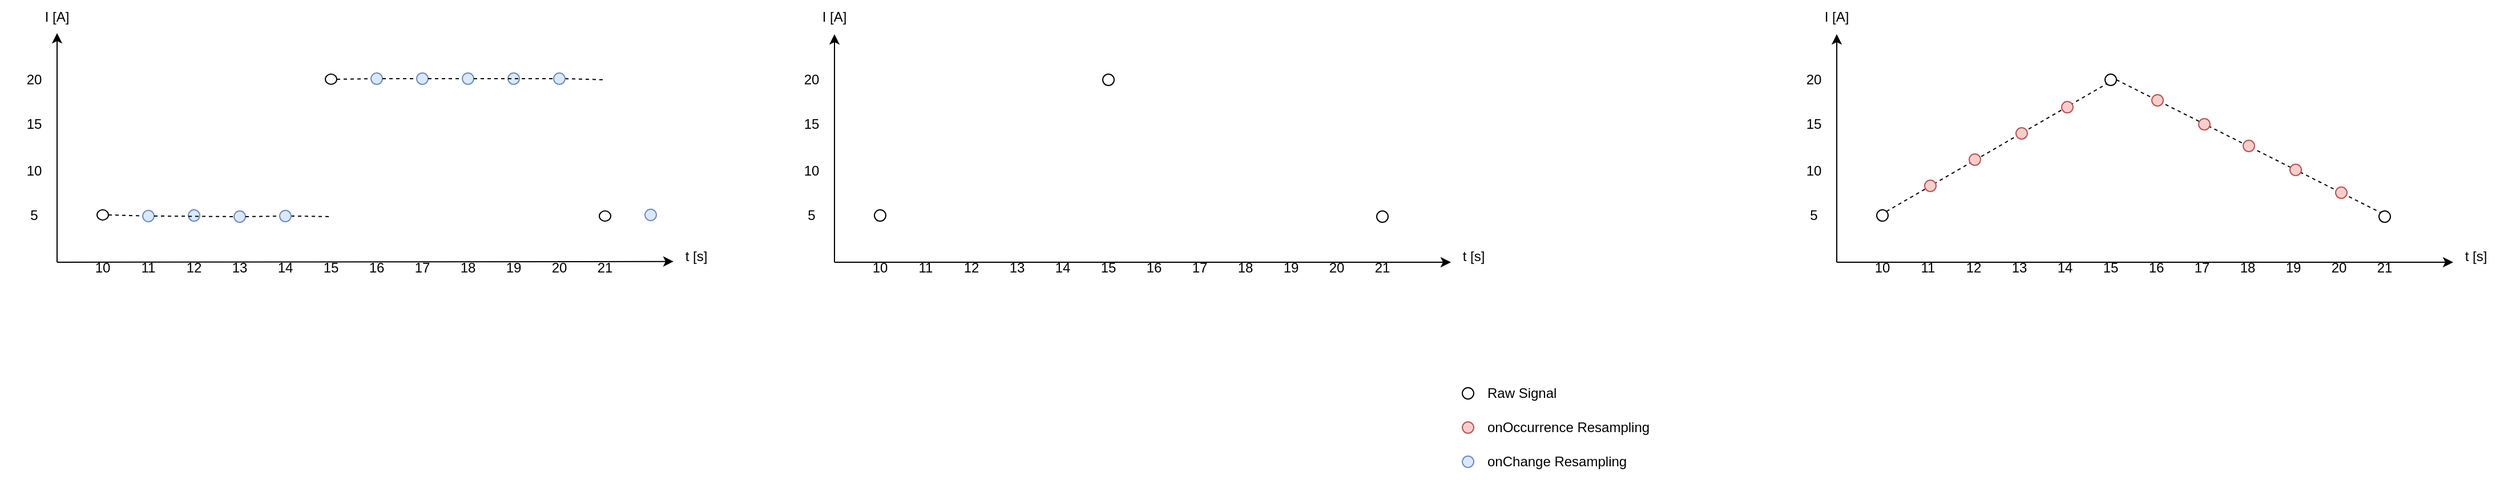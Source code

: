<mxfile version="22.1.5" type="github">
  <diagram name="Page-1" id="HYkiShV2VrJbUAuxeLT7">
    <mxGraphModel dx="3713" dy="1607" grid="1" gridSize="10" guides="1" tooltips="1" connect="1" arrows="1" fold="1" page="1" pageScale="1" pageWidth="850" pageHeight="1100" math="0" shadow="0">
      <root>
        <mxCell id="0" />
        <mxCell id="1" parent="0" />
        <mxCell id="PX_0uPSoruJ7fTe1sDxT-1" value="" style="endArrow=classic;html=1;rounded=0;entryX=0.5;entryY=1;entryDx=0;entryDy=0;" edge="1" parent="1" target="PX_0uPSoruJ7fTe1sDxT-4">
          <mxGeometry width="50" height="50" relative="1" as="geometry">
            <mxPoint x="80" y="480" as="sourcePoint" />
            <mxPoint x="80" y="400" as="targetPoint" />
          </mxGeometry>
        </mxCell>
        <mxCell id="PX_0uPSoruJ7fTe1sDxT-2" value="" style="endArrow=classic;html=1;rounded=0;entryX=0;entryY=0.667;entryDx=0;entryDy=0;entryPerimeter=0;" edge="1" parent="1" target="PX_0uPSoruJ7fTe1sDxT-5">
          <mxGeometry width="50" height="50" relative="1" as="geometry">
            <mxPoint x="80" y="480" as="sourcePoint" />
            <mxPoint x="240" y="480" as="targetPoint" />
          </mxGeometry>
        </mxCell>
        <mxCell id="PX_0uPSoruJ7fTe1sDxT-4" value="I [A]" style="text;html=1;strokeColor=none;fillColor=none;align=center;verticalAlign=middle;whiteSpace=wrap;rounded=0;" vertex="1" parent="1">
          <mxGeometry x="50" y="250" width="60" height="30" as="geometry" />
        </mxCell>
        <mxCell id="PX_0uPSoruJ7fTe1sDxT-5" value="t [s]" style="text;html=1;strokeColor=none;fillColor=none;align=center;verticalAlign=middle;whiteSpace=wrap;rounded=0;" vertex="1" parent="1">
          <mxGeometry x="620" y="460" width="40" height="30" as="geometry" />
        </mxCell>
        <mxCell id="PX_0uPSoruJ7fTe1sDxT-7" value="" style="ellipse;whiteSpace=wrap;html=1;aspect=fixed;" vertex="1" parent="1">
          <mxGeometry x="115" y="434" width="10" height="10" as="geometry" />
        </mxCell>
        <mxCell id="PX_0uPSoruJ7fTe1sDxT-8" value="10" style="text;html=1;strokeColor=none;fillColor=none;align=center;verticalAlign=middle;whiteSpace=wrap;rounded=0;" vertex="1" parent="1">
          <mxGeometry x="90" y="470" width="60" height="30" as="geometry" />
        </mxCell>
        <mxCell id="PX_0uPSoruJ7fTe1sDxT-9" value="11" style="text;html=1;strokeColor=none;fillColor=none;align=center;verticalAlign=middle;whiteSpace=wrap;rounded=0;" vertex="1" parent="1">
          <mxGeometry x="130" y="470" width="60" height="30" as="geometry" />
        </mxCell>
        <mxCell id="PX_0uPSoruJ7fTe1sDxT-10" value="12" style="text;html=1;strokeColor=none;fillColor=none;align=center;verticalAlign=middle;whiteSpace=wrap;rounded=0;" vertex="1" parent="1">
          <mxGeometry x="170" y="470" width="60" height="30" as="geometry" />
        </mxCell>
        <mxCell id="PX_0uPSoruJ7fTe1sDxT-11" value="13" style="text;html=1;strokeColor=none;fillColor=none;align=center;verticalAlign=middle;whiteSpace=wrap;rounded=0;" vertex="1" parent="1">
          <mxGeometry x="210" y="470" width="60" height="30" as="geometry" />
        </mxCell>
        <mxCell id="PX_0uPSoruJ7fTe1sDxT-12" value="14" style="text;html=1;strokeColor=none;fillColor=none;align=center;verticalAlign=middle;whiteSpace=wrap;rounded=0;" vertex="1" parent="1">
          <mxGeometry x="250" y="470" width="60" height="30" as="geometry" />
        </mxCell>
        <mxCell id="PX_0uPSoruJ7fTe1sDxT-13" value="15" style="text;html=1;strokeColor=none;fillColor=none;align=center;verticalAlign=middle;whiteSpace=wrap;rounded=0;" vertex="1" parent="1">
          <mxGeometry x="290" y="470" width="60" height="30" as="geometry" />
        </mxCell>
        <mxCell id="PX_0uPSoruJ7fTe1sDxT-14" value="16" style="text;html=1;strokeColor=none;fillColor=none;align=center;verticalAlign=middle;whiteSpace=wrap;rounded=0;" vertex="1" parent="1">
          <mxGeometry x="330" y="470" width="60" height="30" as="geometry" />
        </mxCell>
        <mxCell id="PX_0uPSoruJ7fTe1sDxT-15" value="17" style="text;html=1;strokeColor=none;fillColor=none;align=center;verticalAlign=middle;whiteSpace=wrap;rounded=0;" vertex="1" parent="1">
          <mxGeometry x="370" y="470" width="60" height="30" as="geometry" />
        </mxCell>
        <mxCell id="PX_0uPSoruJ7fTe1sDxT-16" value="18" style="text;html=1;strokeColor=none;fillColor=none;align=center;verticalAlign=middle;whiteSpace=wrap;rounded=0;" vertex="1" parent="1">
          <mxGeometry x="410" y="470" width="60" height="30" as="geometry" />
        </mxCell>
        <mxCell id="PX_0uPSoruJ7fTe1sDxT-17" value="19" style="text;html=1;strokeColor=none;fillColor=none;align=center;verticalAlign=middle;whiteSpace=wrap;rounded=0;" vertex="1" parent="1">
          <mxGeometry x="450" y="470" width="60" height="30" as="geometry" />
        </mxCell>
        <mxCell id="PX_0uPSoruJ7fTe1sDxT-18" value="20" style="text;html=1;strokeColor=none;fillColor=none;align=center;verticalAlign=middle;whiteSpace=wrap;rounded=0;" vertex="1" parent="1">
          <mxGeometry x="490" y="470" width="60" height="30" as="geometry" />
        </mxCell>
        <mxCell id="PX_0uPSoruJ7fTe1sDxT-19" value="21" style="text;html=1;strokeColor=none;fillColor=none;align=center;verticalAlign=middle;whiteSpace=wrap;rounded=0;" vertex="1" parent="1">
          <mxGeometry x="530" y="470" width="60" height="30" as="geometry" />
        </mxCell>
        <mxCell id="PX_0uPSoruJ7fTe1sDxT-20" value="" style="ellipse;whiteSpace=wrap;html=1;aspect=fixed;" vertex="1" parent="1">
          <mxGeometry x="315" y="315" width="10" height="10" as="geometry" />
        </mxCell>
        <mxCell id="PX_0uPSoruJ7fTe1sDxT-21" value="" style="ellipse;whiteSpace=wrap;html=1;aspect=fixed;" vertex="1" parent="1">
          <mxGeometry x="555" y="435" width="10" height="10" as="geometry" />
        </mxCell>
        <mxCell id="PX_0uPSoruJ7fTe1sDxT-22" value="" style="ellipse;whiteSpace=wrap;html=1;aspect=fixed;fontStyle=1" vertex="1" parent="1">
          <mxGeometry x="630" y="590" width="10" height="10" as="geometry" />
        </mxCell>
        <mxCell id="PX_0uPSoruJ7fTe1sDxT-23" value="Raw Signal" style="text;html=1;align=left;verticalAlign=middle;resizable=0;points=[];autosize=1;strokeColor=none;fillColor=none;" vertex="1" parent="1">
          <mxGeometry x="650" y="580" width="80" height="30" as="geometry" />
        </mxCell>
        <mxCell id="PX_0uPSoruJ7fTe1sDxT-91" value="" style="ellipse;whiteSpace=wrap;html=1;aspect=fixed;fillColor=#f8cecc;strokeColor=#b85450;" vertex="1" parent="1">
          <mxGeometry x="630" y="620" width="10" height="10" as="geometry" />
        </mxCell>
        <mxCell id="PX_0uPSoruJ7fTe1sDxT-93" value="5" style="text;html=1;strokeColor=none;fillColor=none;align=center;verticalAlign=middle;whiteSpace=wrap;rounded=0;" vertex="1" parent="1">
          <mxGeometry x="30" y="424" width="60" height="30" as="geometry" />
        </mxCell>
        <mxCell id="PX_0uPSoruJ7fTe1sDxT-94" value="10" style="text;html=1;strokeColor=none;fillColor=none;align=center;verticalAlign=middle;whiteSpace=wrap;rounded=0;" vertex="1" parent="1">
          <mxGeometry x="30" y="385" width="60" height="30" as="geometry" />
        </mxCell>
        <mxCell id="PX_0uPSoruJ7fTe1sDxT-95" value="15" style="text;html=1;strokeColor=none;fillColor=none;align=center;verticalAlign=middle;whiteSpace=wrap;rounded=0;" vertex="1" parent="1">
          <mxGeometry x="30" y="344" width="60" height="30" as="geometry" />
        </mxCell>
        <mxCell id="PX_0uPSoruJ7fTe1sDxT-96" value="20" style="text;html=1;strokeColor=none;fillColor=none;align=center;verticalAlign=middle;whiteSpace=wrap;rounded=0;" vertex="1" parent="1">
          <mxGeometry x="30" y="305" width="60" height="30" as="geometry" />
        </mxCell>
        <mxCell id="PX_0uPSoruJ7fTe1sDxT-122" value="" style="endArrow=classic;html=1;rounded=0;entryX=0.5;entryY=1;entryDx=0;entryDy=0;" edge="1" parent="1" target="PX_0uPSoruJ7fTe1sDxT-124">
          <mxGeometry width="50" height="50" relative="1" as="geometry">
            <mxPoint x="958" y="480" as="sourcePoint" />
            <mxPoint x="958" y="400" as="targetPoint" />
          </mxGeometry>
        </mxCell>
        <mxCell id="PX_0uPSoruJ7fTe1sDxT-123" value="" style="endArrow=classic;html=1;rounded=0;entryX=0;entryY=0.667;entryDx=0;entryDy=0;entryPerimeter=0;" edge="1" parent="1" target="PX_0uPSoruJ7fTe1sDxT-125">
          <mxGeometry width="50" height="50" relative="1" as="geometry">
            <mxPoint x="958" y="480" as="sourcePoint" />
            <mxPoint x="1118" y="480" as="targetPoint" />
          </mxGeometry>
        </mxCell>
        <mxCell id="PX_0uPSoruJ7fTe1sDxT-124" value="I [A]" style="text;html=1;strokeColor=none;fillColor=none;align=center;verticalAlign=middle;whiteSpace=wrap;rounded=0;" vertex="1" parent="1">
          <mxGeometry x="928" y="250" width="60" height="30" as="geometry" />
        </mxCell>
        <mxCell id="PX_0uPSoruJ7fTe1sDxT-125" value="t [s]" style="text;html=1;strokeColor=none;fillColor=none;align=center;verticalAlign=middle;whiteSpace=wrap;rounded=0;" vertex="1" parent="1">
          <mxGeometry x="1498" y="460" width="40" height="30" as="geometry" />
        </mxCell>
        <mxCell id="PX_0uPSoruJ7fTe1sDxT-126" value="" style="ellipse;whiteSpace=wrap;html=1;aspect=fixed;" vertex="1" parent="1">
          <mxGeometry x="993" y="434" width="10" height="10" as="geometry" />
        </mxCell>
        <mxCell id="PX_0uPSoruJ7fTe1sDxT-127" value="10" style="text;html=1;strokeColor=none;fillColor=none;align=center;verticalAlign=middle;whiteSpace=wrap;rounded=0;" vertex="1" parent="1">
          <mxGeometry x="968" y="470" width="60" height="30" as="geometry" />
        </mxCell>
        <mxCell id="PX_0uPSoruJ7fTe1sDxT-128" value="11" style="text;html=1;strokeColor=none;fillColor=none;align=center;verticalAlign=middle;whiteSpace=wrap;rounded=0;" vertex="1" parent="1">
          <mxGeometry x="1008" y="470" width="60" height="30" as="geometry" />
        </mxCell>
        <mxCell id="PX_0uPSoruJ7fTe1sDxT-129" value="12" style="text;html=1;strokeColor=none;fillColor=none;align=center;verticalAlign=middle;whiteSpace=wrap;rounded=0;" vertex="1" parent="1">
          <mxGeometry x="1048" y="470" width="60" height="30" as="geometry" />
        </mxCell>
        <mxCell id="PX_0uPSoruJ7fTe1sDxT-130" value="13" style="text;html=1;strokeColor=none;fillColor=none;align=center;verticalAlign=middle;whiteSpace=wrap;rounded=0;" vertex="1" parent="1">
          <mxGeometry x="1088" y="470" width="60" height="30" as="geometry" />
        </mxCell>
        <mxCell id="PX_0uPSoruJ7fTe1sDxT-131" value="14" style="text;html=1;strokeColor=none;fillColor=none;align=center;verticalAlign=middle;whiteSpace=wrap;rounded=0;" vertex="1" parent="1">
          <mxGeometry x="1128" y="470" width="60" height="30" as="geometry" />
        </mxCell>
        <mxCell id="PX_0uPSoruJ7fTe1sDxT-132" value="15" style="text;html=1;strokeColor=none;fillColor=none;align=center;verticalAlign=middle;whiteSpace=wrap;rounded=0;" vertex="1" parent="1">
          <mxGeometry x="1168" y="470" width="60" height="30" as="geometry" />
        </mxCell>
        <mxCell id="PX_0uPSoruJ7fTe1sDxT-133" value="16" style="text;html=1;strokeColor=none;fillColor=none;align=center;verticalAlign=middle;whiteSpace=wrap;rounded=0;" vertex="1" parent="1">
          <mxGeometry x="1208" y="470" width="60" height="30" as="geometry" />
        </mxCell>
        <mxCell id="PX_0uPSoruJ7fTe1sDxT-134" value="17" style="text;html=1;strokeColor=none;fillColor=none;align=center;verticalAlign=middle;whiteSpace=wrap;rounded=0;" vertex="1" parent="1">
          <mxGeometry x="1248" y="470" width="60" height="30" as="geometry" />
        </mxCell>
        <mxCell id="PX_0uPSoruJ7fTe1sDxT-135" value="18" style="text;html=1;strokeColor=none;fillColor=none;align=center;verticalAlign=middle;whiteSpace=wrap;rounded=0;" vertex="1" parent="1">
          <mxGeometry x="1288" y="470" width="60" height="30" as="geometry" />
        </mxCell>
        <mxCell id="PX_0uPSoruJ7fTe1sDxT-136" value="19" style="text;html=1;strokeColor=none;fillColor=none;align=center;verticalAlign=middle;whiteSpace=wrap;rounded=0;" vertex="1" parent="1">
          <mxGeometry x="1328" y="470" width="60" height="30" as="geometry" />
        </mxCell>
        <mxCell id="PX_0uPSoruJ7fTe1sDxT-137" value="20" style="text;html=1;strokeColor=none;fillColor=none;align=center;verticalAlign=middle;whiteSpace=wrap;rounded=0;" vertex="1" parent="1">
          <mxGeometry x="1368" y="470" width="60" height="30" as="geometry" />
        </mxCell>
        <mxCell id="PX_0uPSoruJ7fTe1sDxT-138" value="21" style="text;html=1;strokeColor=none;fillColor=none;align=center;verticalAlign=middle;whiteSpace=wrap;rounded=0;" vertex="1" parent="1">
          <mxGeometry x="1408" y="470" width="60" height="30" as="geometry" />
        </mxCell>
        <mxCell id="PX_0uPSoruJ7fTe1sDxT-139" value="" style="ellipse;whiteSpace=wrap;html=1;aspect=fixed;" vertex="1" parent="1">
          <mxGeometry x="1193" y="315" width="10" height="10" as="geometry" />
        </mxCell>
        <mxCell id="PX_0uPSoruJ7fTe1sDxT-140" value="" style="ellipse;whiteSpace=wrap;html=1;aspect=fixed;" vertex="1" parent="1">
          <mxGeometry x="1433" y="435" width="10" height="10" as="geometry" />
        </mxCell>
        <mxCell id="PX_0uPSoruJ7fTe1sDxT-141" value="5" style="text;html=1;strokeColor=none;fillColor=none;align=center;verticalAlign=middle;whiteSpace=wrap;rounded=0;" vertex="1" parent="1">
          <mxGeometry x="908" y="424" width="60" height="30" as="geometry" />
        </mxCell>
        <mxCell id="PX_0uPSoruJ7fTe1sDxT-142" value="10" style="text;html=1;strokeColor=none;fillColor=none;align=center;verticalAlign=middle;whiteSpace=wrap;rounded=0;" vertex="1" parent="1">
          <mxGeometry x="908" y="385" width="60" height="30" as="geometry" />
        </mxCell>
        <mxCell id="PX_0uPSoruJ7fTe1sDxT-143" value="15" style="text;html=1;strokeColor=none;fillColor=none;align=center;verticalAlign=middle;whiteSpace=wrap;rounded=0;" vertex="1" parent="1">
          <mxGeometry x="908" y="344" width="60" height="30" as="geometry" />
        </mxCell>
        <mxCell id="PX_0uPSoruJ7fTe1sDxT-144" value="20" style="text;html=1;strokeColor=none;fillColor=none;align=center;verticalAlign=middle;whiteSpace=wrap;rounded=0;" vertex="1" parent="1">
          <mxGeometry x="908" y="305" width="60" height="30" as="geometry" />
        </mxCell>
        <mxCell id="PX_0uPSoruJ7fTe1sDxT-145" value="" style="endArrow=none;html=1;rounded=0;exitX=1;exitY=0;exitDx=0;exitDy=0;entryX=0;entryY=1;entryDx=0;entryDy=0;dashed=1;" edge="1" parent="1" source="PX_0uPSoruJ7fTe1sDxT-126" target="PX_0uPSoruJ7fTe1sDxT-139">
          <mxGeometry width="50" height="50" relative="1" as="geometry">
            <mxPoint x="1020" y="370" as="sourcePoint" />
            <mxPoint x="1070" y="320" as="targetPoint" />
          </mxGeometry>
        </mxCell>
        <mxCell id="PX_0uPSoruJ7fTe1sDxT-146" value="" style="endArrow=none;html=1;rounded=0;exitX=1;exitY=0.5;exitDx=0;exitDy=0;entryX=0;entryY=0;entryDx=0;entryDy=0;dashed=1;" edge="1" parent="1" source="PX_0uPSoruJ7fTe1sDxT-139" target="PX_0uPSoruJ7fTe1sDxT-140">
          <mxGeometry width="50" height="50" relative="1" as="geometry">
            <mxPoint x="1260" y="400" as="sourcePoint" />
            <mxPoint x="1310" y="350" as="targetPoint" />
          </mxGeometry>
        </mxCell>
        <mxCell id="PX_0uPSoruJ7fTe1sDxT-147" value="" style="ellipse;whiteSpace=wrap;html=1;aspect=fixed;fillColor=#f8cecc;strokeColor=#b85450;" vertex="1" parent="1">
          <mxGeometry x="1035" y="408" width="10" height="10" as="geometry" />
        </mxCell>
        <mxCell id="PX_0uPSoruJ7fTe1sDxT-148" value="" style="ellipse;whiteSpace=wrap;html=1;aspect=fixed;fillColor=#f8cecc;strokeColor=#b85450;" vertex="1" parent="1">
          <mxGeometry x="1074" y="385" width="10" height="10" as="geometry" />
        </mxCell>
        <mxCell id="PX_0uPSoruJ7fTe1sDxT-149" value="" style="ellipse;whiteSpace=wrap;html=1;aspect=fixed;fillColor=#f8cecc;strokeColor=#b85450;" vertex="1" parent="1">
          <mxGeometry x="1115" y="362" width="10" height="10" as="geometry" />
        </mxCell>
        <mxCell id="PX_0uPSoruJ7fTe1sDxT-150" value="" style="ellipse;whiteSpace=wrap;html=1;aspect=fixed;fillColor=#f8cecc;strokeColor=#b85450;" vertex="1" parent="1">
          <mxGeometry x="1155" y="339" width="10" height="10" as="geometry" />
        </mxCell>
        <mxCell id="PX_0uPSoruJ7fTe1sDxT-151" value="" style="ellipse;whiteSpace=wrap;html=1;aspect=fixed;fillColor=#f8cecc;strokeColor=#b85450;" vertex="1" parent="1">
          <mxGeometry x="1234" y="333" width="10" height="10" as="geometry" />
        </mxCell>
        <mxCell id="PX_0uPSoruJ7fTe1sDxT-152" value="" style="ellipse;whiteSpace=wrap;html=1;aspect=fixed;fillColor=#f8cecc;strokeColor=#b85450;" vertex="1" parent="1">
          <mxGeometry x="1275" y="354" width="10" height="10" as="geometry" />
        </mxCell>
        <mxCell id="PX_0uPSoruJ7fTe1sDxT-153" value="" style="ellipse;whiteSpace=wrap;html=1;aspect=fixed;fillColor=#f8cecc;strokeColor=#b85450;" vertex="1" parent="1">
          <mxGeometry x="1314" y="373" width="10" height="10" as="geometry" />
        </mxCell>
        <mxCell id="PX_0uPSoruJ7fTe1sDxT-154" value="" style="ellipse;whiteSpace=wrap;html=1;aspect=fixed;fillColor=#f8cecc;strokeColor=#b85450;" vertex="1" parent="1">
          <mxGeometry x="1355" y="394" width="10" height="10" as="geometry" />
        </mxCell>
        <mxCell id="PX_0uPSoruJ7fTe1sDxT-155" value="" style="ellipse;whiteSpace=wrap;html=1;aspect=fixed;fillColor=#f8cecc;strokeColor=#b85450;" vertex="1" parent="1">
          <mxGeometry x="1395" y="414" width="10" height="10" as="geometry" />
        </mxCell>
        <mxCell id="PX_0uPSoruJ7fTe1sDxT-156" value="" style="endArrow=classic;html=1;rounded=0;entryX=0.5;entryY=1;entryDx=0;entryDy=0;" edge="1" parent="1" target="PX_0uPSoruJ7fTe1sDxT-158">
          <mxGeometry width="50" height="50" relative="1" as="geometry">
            <mxPoint x="-601" y="480" as="sourcePoint" />
            <mxPoint x="-601" y="400" as="targetPoint" />
          </mxGeometry>
        </mxCell>
        <mxCell id="PX_0uPSoruJ7fTe1sDxT-157" value="" style="endArrow=classic;html=1;rounded=0;entryX=0;entryY=0.667;entryDx=0;entryDy=0;entryPerimeter=0;" edge="1" parent="1" target="PX_0uPSoruJ7fTe1sDxT-159">
          <mxGeometry width="50" height="50" relative="1" as="geometry">
            <mxPoint x="-601" y="480" as="sourcePoint" />
            <mxPoint x="-441" y="480" as="targetPoint" />
          </mxGeometry>
        </mxCell>
        <mxCell id="PX_0uPSoruJ7fTe1sDxT-158" value="I [A]" style="text;html=1;strokeColor=none;fillColor=none;align=center;verticalAlign=middle;whiteSpace=wrap;rounded=0;" vertex="1" parent="1">
          <mxGeometry x="-631" y="250" width="60" height="29" as="geometry" />
        </mxCell>
        <mxCell id="PX_0uPSoruJ7fTe1sDxT-159" value="t [s]" style="text;html=1;strokeColor=none;fillColor=none;align=center;verticalAlign=middle;whiteSpace=wrap;rounded=0;" vertex="1" parent="1">
          <mxGeometry x="-61" y="460" width="40" height="29" as="geometry" />
        </mxCell>
        <mxCell id="PX_0uPSoruJ7fTe1sDxT-160" value="" style="ellipse;whiteSpace=wrap;html=1;aspect=fixed;" vertex="1" parent="1">
          <mxGeometry x="-566" y="434" width="10" height="9" as="geometry" />
        </mxCell>
        <mxCell id="PX_0uPSoruJ7fTe1sDxT-161" value="10" style="text;html=1;strokeColor=none;fillColor=none;align=center;verticalAlign=middle;whiteSpace=wrap;rounded=0;" vertex="1" parent="1">
          <mxGeometry x="-591" y="470" width="60" height="29" as="geometry" />
        </mxCell>
        <mxCell id="PX_0uPSoruJ7fTe1sDxT-162" value="11" style="text;html=1;strokeColor=none;fillColor=none;align=center;verticalAlign=middle;whiteSpace=wrap;rounded=0;" vertex="1" parent="1">
          <mxGeometry x="-551" y="470" width="60" height="29" as="geometry" />
        </mxCell>
        <mxCell id="PX_0uPSoruJ7fTe1sDxT-163" value="12" style="text;html=1;strokeColor=none;fillColor=none;align=center;verticalAlign=middle;whiteSpace=wrap;rounded=0;" vertex="1" parent="1">
          <mxGeometry x="-511" y="470" width="60" height="29" as="geometry" />
        </mxCell>
        <mxCell id="PX_0uPSoruJ7fTe1sDxT-164" value="13" style="text;html=1;strokeColor=none;fillColor=none;align=center;verticalAlign=middle;whiteSpace=wrap;rounded=0;" vertex="1" parent="1">
          <mxGeometry x="-471" y="470" width="60" height="29" as="geometry" />
        </mxCell>
        <mxCell id="PX_0uPSoruJ7fTe1sDxT-165" value="14" style="text;html=1;strokeColor=none;fillColor=none;align=center;verticalAlign=middle;whiteSpace=wrap;rounded=0;" vertex="1" parent="1">
          <mxGeometry x="-431" y="470" width="60" height="29" as="geometry" />
        </mxCell>
        <mxCell id="PX_0uPSoruJ7fTe1sDxT-166" value="15" style="text;html=1;strokeColor=none;fillColor=none;align=center;verticalAlign=middle;whiteSpace=wrap;rounded=0;" vertex="1" parent="1">
          <mxGeometry x="-391" y="470" width="60" height="29" as="geometry" />
        </mxCell>
        <mxCell id="PX_0uPSoruJ7fTe1sDxT-167" value="16" style="text;html=1;strokeColor=none;fillColor=none;align=center;verticalAlign=middle;whiteSpace=wrap;rounded=0;" vertex="1" parent="1">
          <mxGeometry x="-351" y="470" width="60" height="29" as="geometry" />
        </mxCell>
        <mxCell id="PX_0uPSoruJ7fTe1sDxT-168" value="17" style="text;html=1;strokeColor=none;fillColor=none;align=center;verticalAlign=middle;whiteSpace=wrap;rounded=0;" vertex="1" parent="1">
          <mxGeometry x="-311" y="470" width="60" height="29" as="geometry" />
        </mxCell>
        <mxCell id="PX_0uPSoruJ7fTe1sDxT-169" value="18" style="text;html=1;strokeColor=none;fillColor=none;align=center;verticalAlign=middle;whiteSpace=wrap;rounded=0;" vertex="1" parent="1">
          <mxGeometry x="-271" y="470" width="60" height="29" as="geometry" />
        </mxCell>
        <mxCell id="PX_0uPSoruJ7fTe1sDxT-170" value="19" style="text;html=1;strokeColor=none;fillColor=none;align=center;verticalAlign=middle;whiteSpace=wrap;rounded=0;" vertex="1" parent="1">
          <mxGeometry x="-231" y="470" width="60" height="29" as="geometry" />
        </mxCell>
        <mxCell id="PX_0uPSoruJ7fTe1sDxT-171" value="20" style="text;html=1;strokeColor=none;fillColor=none;align=center;verticalAlign=middle;whiteSpace=wrap;rounded=0;" vertex="1" parent="1">
          <mxGeometry x="-191" y="470" width="60" height="29" as="geometry" />
        </mxCell>
        <mxCell id="PX_0uPSoruJ7fTe1sDxT-172" value="21" style="text;html=1;strokeColor=none;fillColor=none;align=center;verticalAlign=middle;whiteSpace=wrap;rounded=0;" vertex="1" parent="1">
          <mxGeometry x="-151" y="470" width="60" height="29" as="geometry" />
        </mxCell>
        <mxCell id="PX_0uPSoruJ7fTe1sDxT-173" value="" style="ellipse;whiteSpace=wrap;html=1;aspect=fixed;" vertex="1" parent="1">
          <mxGeometry x="-366" y="315" width="10" height="9" as="geometry" />
        </mxCell>
        <mxCell id="PX_0uPSoruJ7fTe1sDxT-174" value="" style="ellipse;whiteSpace=wrap;html=1;aspect=fixed;" vertex="1" parent="1">
          <mxGeometry x="-126" y="435" width="10" height="9" as="geometry" />
        </mxCell>
        <mxCell id="PX_0uPSoruJ7fTe1sDxT-175" value="5" style="text;html=1;strokeColor=none;fillColor=none;align=center;verticalAlign=middle;whiteSpace=wrap;rounded=0;" vertex="1" parent="1">
          <mxGeometry x="-651" y="424" width="60" height="29" as="geometry" />
        </mxCell>
        <mxCell id="PX_0uPSoruJ7fTe1sDxT-176" value="10" style="text;html=1;strokeColor=none;fillColor=none;align=center;verticalAlign=middle;whiteSpace=wrap;rounded=0;" vertex="1" parent="1">
          <mxGeometry x="-651" y="385" width="60" height="29" as="geometry" />
        </mxCell>
        <mxCell id="PX_0uPSoruJ7fTe1sDxT-177" value="15" style="text;html=1;strokeColor=none;fillColor=none;align=center;verticalAlign=middle;whiteSpace=wrap;rounded=0;" vertex="1" parent="1">
          <mxGeometry x="-651" y="344" width="60" height="29" as="geometry" />
        </mxCell>
        <mxCell id="PX_0uPSoruJ7fTe1sDxT-178" value="20" style="text;html=1;strokeColor=none;fillColor=none;align=center;verticalAlign=middle;whiteSpace=wrap;rounded=0;" vertex="1" parent="1">
          <mxGeometry x="-651" y="305" width="60" height="29" as="geometry" />
        </mxCell>
        <mxCell id="PX_0uPSoruJ7fTe1sDxT-179" value="" style="endArrow=none;html=1;rounded=0;exitX=1;exitY=0.5;exitDx=0;exitDy=0;dashed=1;" edge="1" parent="1" source="PX_0uPSoruJ7fTe1sDxT-186">
          <mxGeometry width="50" height="50" relative="1" as="geometry">
            <mxPoint x="-520" y="430" as="sourcePoint" />
            <mxPoint x="-360" y="440" as="targetPoint" />
          </mxGeometry>
        </mxCell>
        <mxCell id="PX_0uPSoruJ7fTe1sDxT-180" value="" style="endArrow=none;html=1;rounded=0;exitX=1;exitY=0.5;exitDx=0;exitDy=0;dashed=1;" edge="1" parent="1" source="PX_0uPSoruJ7fTe1sDxT-195">
          <mxGeometry width="50" height="50" relative="1" as="geometry">
            <mxPoint x="-356" y="319.5" as="sourcePoint" />
            <mxPoint x="-120" y="320" as="targetPoint" />
          </mxGeometry>
        </mxCell>
        <mxCell id="PX_0uPSoruJ7fTe1sDxT-182" value="" style="endArrow=none;html=1;rounded=0;exitX=1;exitY=0.5;exitDx=0;exitDy=0;dashed=1;" edge="1" parent="1" source="PX_0uPSoruJ7fTe1sDxT-160" target="PX_0uPSoruJ7fTe1sDxT-181">
          <mxGeometry width="50" height="50" relative="1" as="geometry">
            <mxPoint x="-556" y="439" as="sourcePoint" />
            <mxPoint x="-360" y="440" as="targetPoint" />
          </mxGeometry>
        </mxCell>
        <mxCell id="PX_0uPSoruJ7fTe1sDxT-181" value="" style="ellipse;whiteSpace=wrap;html=1;aspect=fixed;fillColor=#dae8fc;strokeColor=#6c8ebf;" vertex="1" parent="1">
          <mxGeometry x="-526" y="434.5" width="10" height="10" as="geometry" />
        </mxCell>
        <mxCell id="PX_0uPSoruJ7fTe1sDxT-183" value="" style="ellipse;whiteSpace=wrap;html=1;aspect=fixed;fillColor=#dae8fc;strokeColor=#6c8ebf;" vertex="1" parent="1">
          <mxGeometry x="-486" y="434" width="10" height="10" as="geometry" />
        </mxCell>
        <mxCell id="PX_0uPSoruJ7fTe1sDxT-185" value="" style="endArrow=none;html=1;rounded=0;exitX=1;exitY=0.5;exitDx=0;exitDy=0;dashed=1;" edge="1" parent="1" source="PX_0uPSoruJ7fTe1sDxT-181" target="PX_0uPSoruJ7fTe1sDxT-184">
          <mxGeometry width="50" height="50" relative="1" as="geometry">
            <mxPoint x="-516" y="440" as="sourcePoint" />
            <mxPoint x="-360" y="440" as="targetPoint" />
          </mxGeometry>
        </mxCell>
        <mxCell id="PX_0uPSoruJ7fTe1sDxT-184" value="" style="ellipse;whiteSpace=wrap;html=1;aspect=fixed;fillColor=#dae8fc;strokeColor=#6c8ebf;" vertex="1" parent="1">
          <mxGeometry x="-446" y="435" width="10" height="10" as="geometry" />
        </mxCell>
        <mxCell id="PX_0uPSoruJ7fTe1sDxT-187" value="" style="endArrow=none;html=1;rounded=0;exitX=1;exitY=0.5;exitDx=0;exitDy=0;dashed=1;" edge="1" parent="1" source="PX_0uPSoruJ7fTe1sDxT-184" target="PX_0uPSoruJ7fTe1sDxT-186">
          <mxGeometry width="50" height="50" relative="1" as="geometry">
            <mxPoint x="-436" y="440" as="sourcePoint" />
            <mxPoint x="-360" y="440" as="targetPoint" />
          </mxGeometry>
        </mxCell>
        <mxCell id="PX_0uPSoruJ7fTe1sDxT-186" value="" style="ellipse;whiteSpace=wrap;html=1;aspect=fixed;fillColor=#dae8fc;strokeColor=#6c8ebf;" vertex="1" parent="1">
          <mxGeometry x="-406" y="434.5" width="10" height="10" as="geometry" />
        </mxCell>
        <mxCell id="PX_0uPSoruJ7fTe1sDxT-189" value="" style="endArrow=none;html=1;rounded=0;exitX=1;exitY=0.5;exitDx=0;exitDy=0;dashed=1;" edge="1" parent="1" target="PX_0uPSoruJ7fTe1sDxT-188">
          <mxGeometry width="50" height="50" relative="1" as="geometry">
            <mxPoint x="-356" y="319.5" as="sourcePoint" />
            <mxPoint x="-120" y="320" as="targetPoint" />
          </mxGeometry>
        </mxCell>
        <mxCell id="PX_0uPSoruJ7fTe1sDxT-188" value="" style="ellipse;whiteSpace=wrap;html=1;aspect=fixed;fillColor=#dae8fc;strokeColor=#6c8ebf;" vertex="1" parent="1">
          <mxGeometry x="-326" y="314" width="10" height="10" as="geometry" />
        </mxCell>
        <mxCell id="PX_0uPSoruJ7fTe1sDxT-191" value="" style="endArrow=none;html=1;rounded=0;exitX=1;exitY=0.5;exitDx=0;exitDy=0;dashed=1;" edge="1" parent="1" source="PX_0uPSoruJ7fTe1sDxT-188" target="PX_0uPSoruJ7fTe1sDxT-190">
          <mxGeometry width="50" height="50" relative="1" as="geometry">
            <mxPoint x="-316" y="319" as="sourcePoint" />
            <mxPoint x="-120" y="320" as="targetPoint" />
          </mxGeometry>
        </mxCell>
        <mxCell id="PX_0uPSoruJ7fTe1sDxT-190" value="" style="ellipse;whiteSpace=wrap;html=1;aspect=fixed;fillColor=#dae8fc;strokeColor=#6c8ebf;" vertex="1" parent="1">
          <mxGeometry x="-286" y="314" width="10" height="10" as="geometry" />
        </mxCell>
        <mxCell id="PX_0uPSoruJ7fTe1sDxT-193" value="" style="endArrow=none;html=1;rounded=0;exitX=1;exitY=0.5;exitDx=0;exitDy=0;dashed=1;" edge="1" parent="1" source="PX_0uPSoruJ7fTe1sDxT-190" target="PX_0uPSoruJ7fTe1sDxT-192">
          <mxGeometry width="50" height="50" relative="1" as="geometry">
            <mxPoint x="-276" y="319" as="sourcePoint" />
            <mxPoint x="-120" y="320" as="targetPoint" />
          </mxGeometry>
        </mxCell>
        <mxCell id="PX_0uPSoruJ7fTe1sDxT-192" value="" style="ellipse;whiteSpace=wrap;html=1;aspect=fixed;fillColor=#dae8fc;strokeColor=#6c8ebf;" vertex="1" parent="1">
          <mxGeometry x="-246" y="314" width="10" height="10" as="geometry" />
        </mxCell>
        <mxCell id="PX_0uPSoruJ7fTe1sDxT-194" value="" style="ellipse;whiteSpace=wrap;html=1;aspect=fixed;fillColor=#dae8fc;strokeColor=#6c8ebf;" vertex="1" parent="1">
          <mxGeometry x="-206" y="314" width="10" height="10" as="geometry" />
        </mxCell>
        <mxCell id="PX_0uPSoruJ7fTe1sDxT-196" value="" style="endArrow=none;html=1;rounded=0;exitX=1;exitY=0.5;exitDx=0;exitDy=0;dashed=1;" edge="1" parent="1" source="PX_0uPSoruJ7fTe1sDxT-192" target="PX_0uPSoruJ7fTe1sDxT-195">
          <mxGeometry width="50" height="50" relative="1" as="geometry">
            <mxPoint x="-236" y="319" as="sourcePoint" />
            <mxPoint x="-120" y="320" as="targetPoint" />
          </mxGeometry>
        </mxCell>
        <mxCell id="PX_0uPSoruJ7fTe1sDxT-195" value="" style="ellipse;whiteSpace=wrap;html=1;aspect=fixed;fillColor=#dae8fc;strokeColor=#6c8ebf;fontStyle=1" vertex="1" parent="1">
          <mxGeometry x="-166" y="314" width="10" height="10" as="geometry" />
        </mxCell>
        <mxCell id="PX_0uPSoruJ7fTe1sDxT-197" value="" style="ellipse;whiteSpace=wrap;html=1;aspect=fixed;fillColor=#dae8fc;strokeColor=#6c8ebf;" vertex="1" parent="1">
          <mxGeometry x="-86" y="433.5" width="10" height="10" as="geometry" />
        </mxCell>
        <mxCell id="PX_0uPSoruJ7fTe1sDxT-200" value="onOccurrence Resampling" style="text;html=1;align=left;verticalAlign=middle;resizable=0;points=[];autosize=1;strokeColor=none;fillColor=none;" vertex="1" parent="1">
          <mxGeometry x="650" y="610" width="170" height="30" as="geometry" />
        </mxCell>
        <mxCell id="PX_0uPSoruJ7fTe1sDxT-201" value="onChange Resampling" style="text;html=1;align=left;verticalAlign=middle;resizable=0;points=[];autosize=1;strokeColor=none;fillColor=none;" vertex="1" parent="1">
          <mxGeometry x="650" y="640" width="150" height="30" as="geometry" />
        </mxCell>
        <mxCell id="PX_0uPSoruJ7fTe1sDxT-202" value="" style="ellipse;whiteSpace=wrap;html=1;aspect=fixed;fillColor=#dae8fc;strokeColor=#6c8ebf;" vertex="1" parent="1">
          <mxGeometry x="630" y="650" width="10" height="10" as="geometry" />
        </mxCell>
      </root>
    </mxGraphModel>
  </diagram>
</mxfile>
